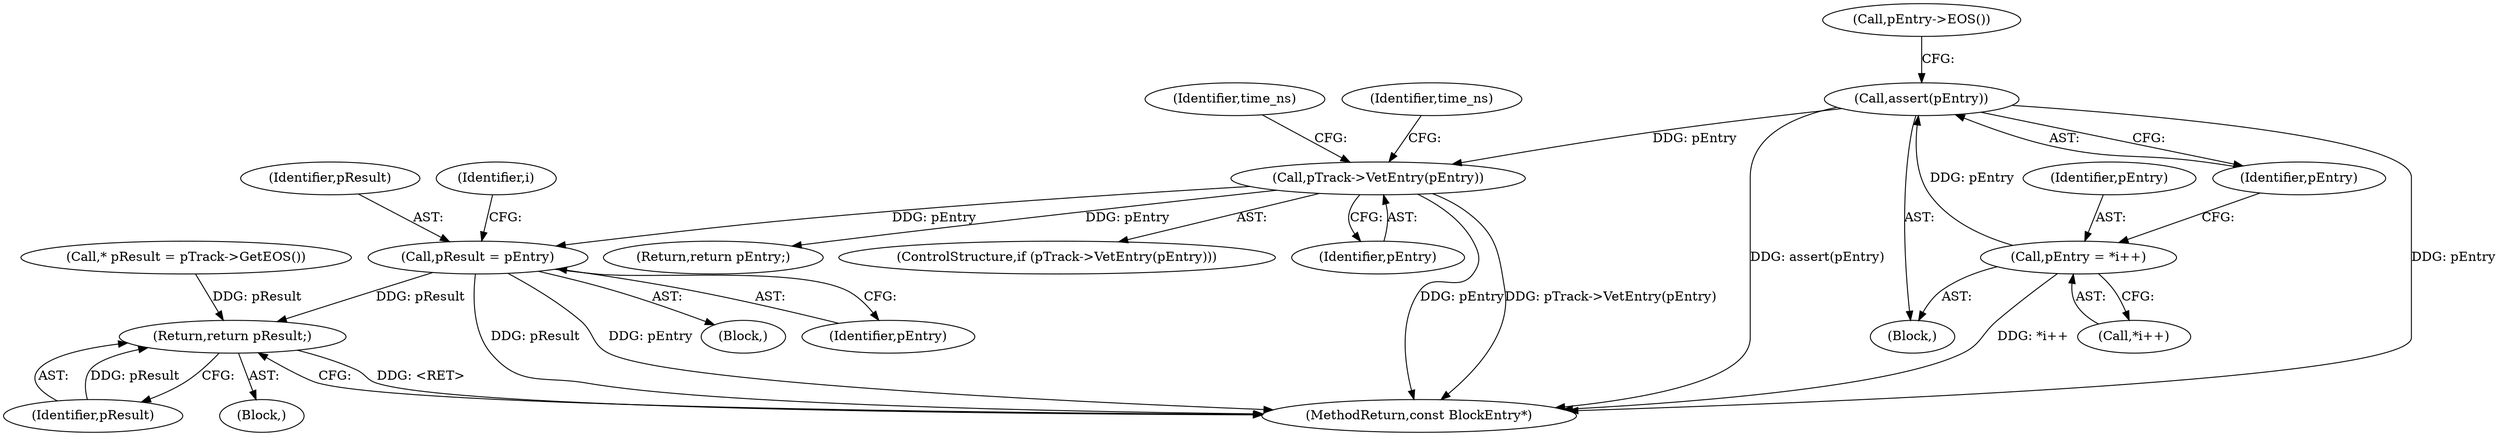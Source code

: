 digraph "0_Android_04839626ed859623901ebd3a5fd483982186b59d_77@pointer" {
"1000190" [label="(Call,pResult = pEntry)"];
"1000171" [label="(Call,pTrack->VetEntry(pEntry))"];
"1000155" [label="(Call,assert(pEntry))"];
"1000150" [label="(Call,pEntry = *i++)"];
"1000209" [label="(Return,return pResult;)"];
"1000151" [label="(Identifier,pEntry)"];
"1000172" [label="(Identifier,pEntry)"];
"1000178" [label="(Return,return pEntry;)"];
"1000196" [label="(Identifier,time_ns)"];
"1000191" [label="(Identifier,pResult)"];
"1000209" [label="(Return,return pResult;)"];
"1000131" [label="(Call,* pResult = pTrack->GetEOS())"];
"1000159" [label="(Call,pEntry->EOS())"];
"1000147" [label="(Identifier,i)"];
"1000152" [label="(Call,*i++)"];
"1000110" [label="(Block,)"];
"1000156" [label="(Identifier,pEntry)"];
"1000170" [label="(ControlStructure,if (pTrack->VetEntry(pEntry)))"];
"1000176" [label="(Identifier,time_ns)"];
"1000173" [label="(Block,)"];
"1000150" [label="(Call,pEntry = *i++)"];
"1000192" [label="(Identifier,pEntry)"];
"1000171" [label="(Call,pTrack->VetEntry(pEntry))"];
"1000190" [label="(Call,pResult = pEntry)"];
"1000155" [label="(Call,assert(pEntry))"];
"1000149" [label="(Block,)"];
"1000210" [label="(Identifier,pResult)"];
"1000211" [label="(MethodReturn,const BlockEntry*)"];
"1000190" -> "1000173"  [label="AST: "];
"1000190" -> "1000192"  [label="CFG: "];
"1000191" -> "1000190"  [label="AST: "];
"1000192" -> "1000190"  [label="AST: "];
"1000147" -> "1000190"  [label="CFG: "];
"1000190" -> "1000211"  [label="DDG: pResult"];
"1000190" -> "1000211"  [label="DDG: pEntry"];
"1000171" -> "1000190"  [label="DDG: pEntry"];
"1000190" -> "1000209"  [label="DDG: pResult"];
"1000171" -> "1000170"  [label="AST: "];
"1000171" -> "1000172"  [label="CFG: "];
"1000172" -> "1000171"  [label="AST: "];
"1000176" -> "1000171"  [label="CFG: "];
"1000196" -> "1000171"  [label="CFG: "];
"1000171" -> "1000211"  [label="DDG: pEntry"];
"1000171" -> "1000211"  [label="DDG: pTrack->VetEntry(pEntry)"];
"1000155" -> "1000171"  [label="DDG: pEntry"];
"1000171" -> "1000178"  [label="DDG: pEntry"];
"1000155" -> "1000149"  [label="AST: "];
"1000155" -> "1000156"  [label="CFG: "];
"1000156" -> "1000155"  [label="AST: "];
"1000159" -> "1000155"  [label="CFG: "];
"1000155" -> "1000211"  [label="DDG: assert(pEntry)"];
"1000155" -> "1000211"  [label="DDG: pEntry"];
"1000150" -> "1000155"  [label="DDG: pEntry"];
"1000150" -> "1000149"  [label="AST: "];
"1000150" -> "1000152"  [label="CFG: "];
"1000151" -> "1000150"  [label="AST: "];
"1000152" -> "1000150"  [label="AST: "];
"1000156" -> "1000150"  [label="CFG: "];
"1000150" -> "1000211"  [label="DDG: *i++"];
"1000209" -> "1000110"  [label="AST: "];
"1000209" -> "1000210"  [label="CFG: "];
"1000210" -> "1000209"  [label="AST: "];
"1000211" -> "1000209"  [label="CFG: "];
"1000209" -> "1000211"  [label="DDG: <RET>"];
"1000210" -> "1000209"  [label="DDG: pResult"];
"1000131" -> "1000209"  [label="DDG: pResult"];
}
